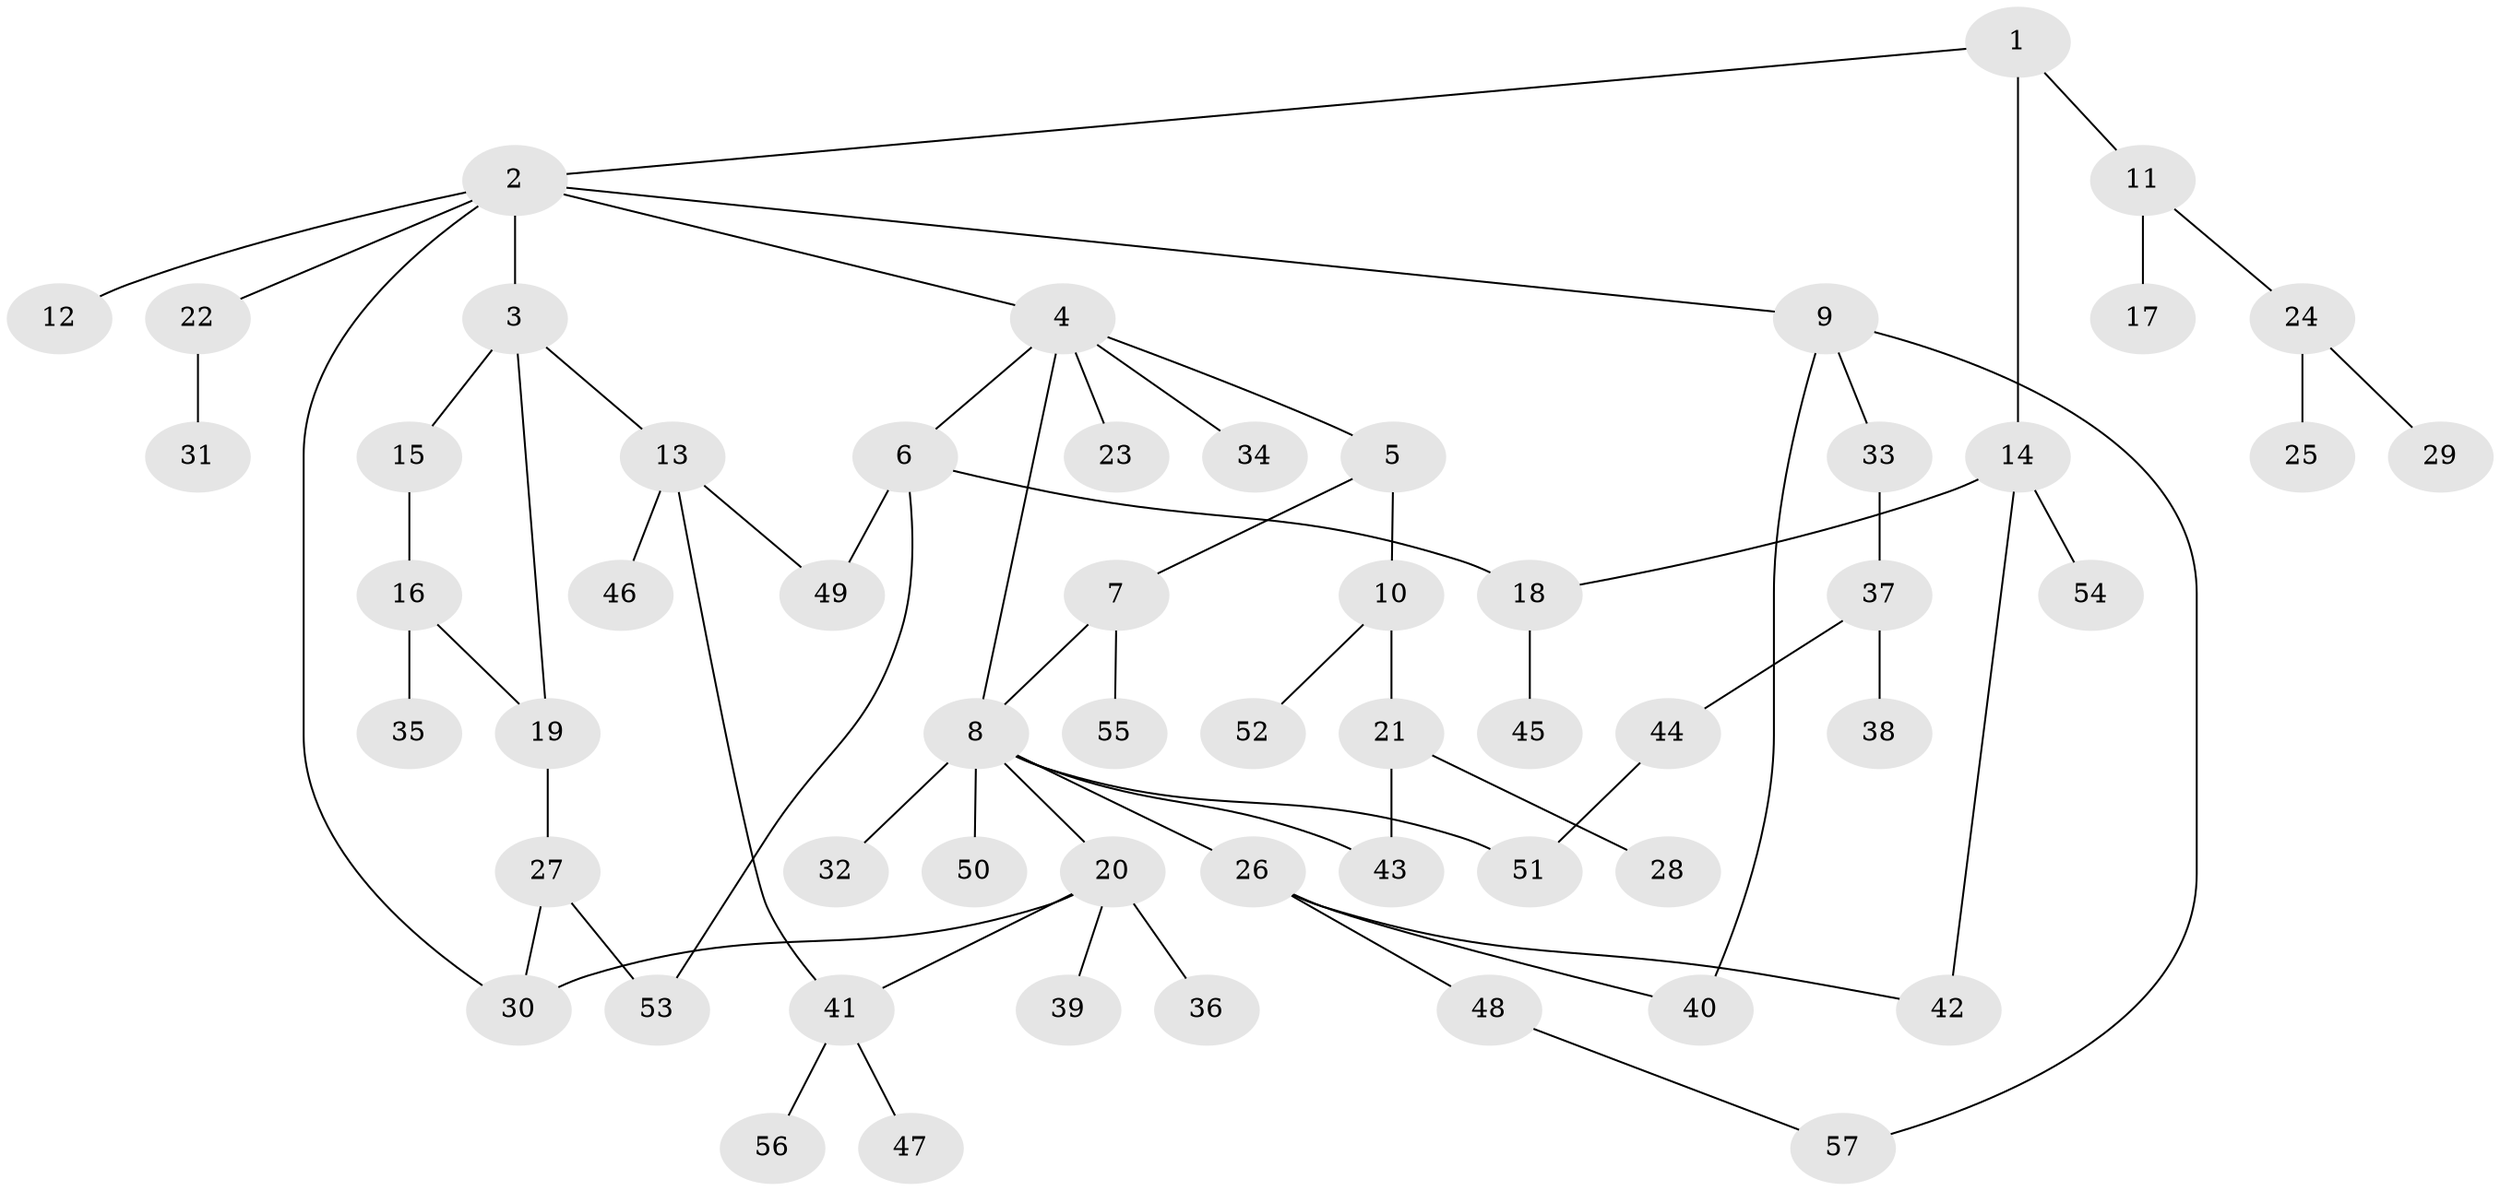 // coarse degree distribution, {8: 0.02564102564102564, 5: 0.02564102564102564, 6: 0.05128205128205128, 3: 0.15384615384615385, 4: 0.10256410256410256, 9: 0.02564102564102564, 2: 0.2564102564102564, 1: 0.358974358974359}
// Generated by graph-tools (version 1.1) at 2025/17/03/04/25 18:17:03]
// undirected, 57 vertices, 69 edges
graph export_dot {
graph [start="1"]
  node [color=gray90,style=filled];
  1;
  2;
  3;
  4;
  5;
  6;
  7;
  8;
  9;
  10;
  11;
  12;
  13;
  14;
  15;
  16;
  17;
  18;
  19;
  20;
  21;
  22;
  23;
  24;
  25;
  26;
  27;
  28;
  29;
  30;
  31;
  32;
  33;
  34;
  35;
  36;
  37;
  38;
  39;
  40;
  41;
  42;
  43;
  44;
  45;
  46;
  47;
  48;
  49;
  50;
  51;
  52;
  53;
  54;
  55;
  56;
  57;
  1 -- 2;
  1 -- 11;
  1 -- 14;
  2 -- 3;
  2 -- 4;
  2 -- 9;
  2 -- 12;
  2 -- 22;
  2 -- 30;
  3 -- 13;
  3 -- 15;
  3 -- 19;
  4 -- 5;
  4 -- 6;
  4 -- 8;
  4 -- 23;
  4 -- 34;
  5 -- 7;
  5 -- 10;
  6 -- 18;
  6 -- 49;
  6 -- 53;
  7 -- 55;
  7 -- 8;
  8 -- 20;
  8 -- 26;
  8 -- 32;
  8 -- 43;
  8 -- 50;
  8 -- 51;
  9 -- 33;
  9 -- 40;
  9 -- 57;
  10 -- 21;
  10 -- 52;
  11 -- 17;
  11 -- 24;
  13 -- 46;
  13 -- 49;
  13 -- 41;
  14 -- 42;
  14 -- 54;
  14 -- 18;
  15 -- 16;
  16 -- 35;
  16 -- 19;
  18 -- 45;
  19 -- 27;
  20 -- 30;
  20 -- 36;
  20 -- 39;
  20 -- 41;
  21 -- 28;
  21 -- 43;
  22 -- 31;
  24 -- 25;
  24 -- 29;
  26 -- 40;
  26 -- 48;
  26 -- 42;
  27 -- 53;
  27 -- 30;
  33 -- 37;
  37 -- 38;
  37 -- 44;
  41 -- 47;
  41 -- 56;
  44 -- 51;
  48 -- 57;
}

